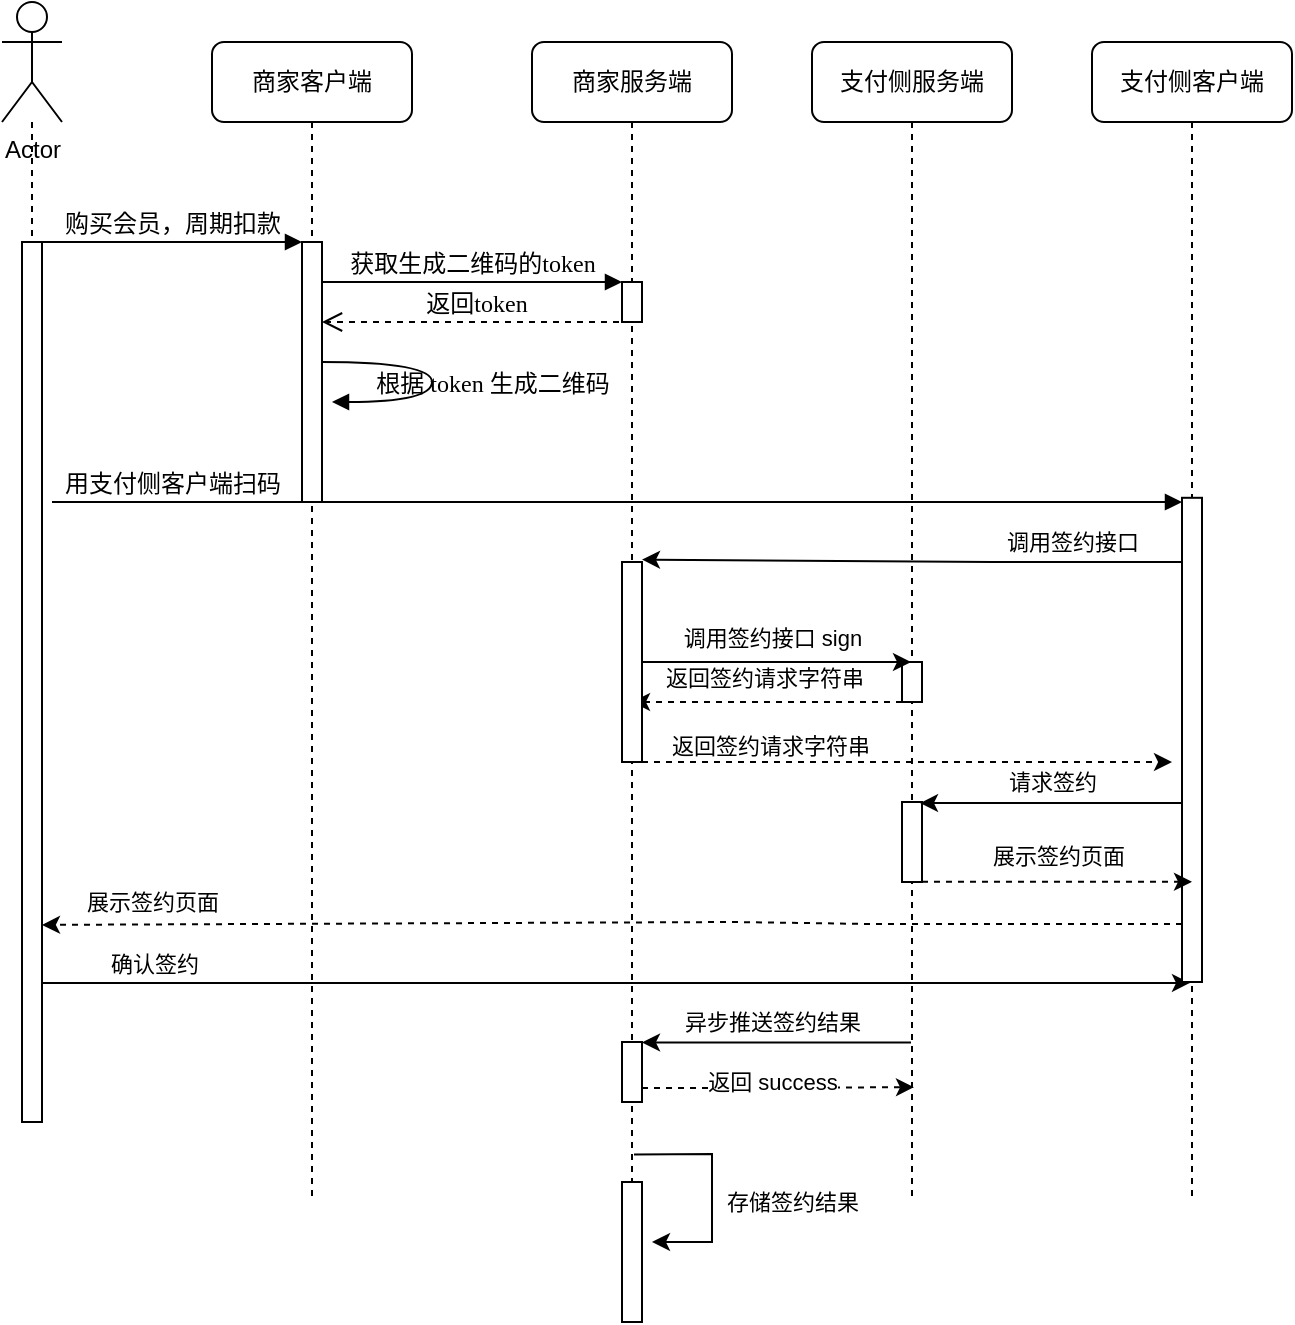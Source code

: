 <mxfile version="20.5.3" type="github">
  <diagram name="Page-1" id="13e1069c-82ec-6db2-03f1-153e76fe0fe0">
    <mxGraphModel dx="946" dy="504" grid="1" gridSize="10" guides="1" tooltips="1" connect="1" arrows="1" fold="1" page="1" pageScale="1" pageWidth="1100" pageHeight="850" background="none" math="0" shadow="0">
      <root>
        <mxCell id="0" />
        <mxCell id="1" parent="0" />
        <mxCell id="7baba1c4bc27f4b0-2" value="商家客户端" style="shape=umlLifeline;perimeter=lifelinePerimeter;whiteSpace=wrap;html=1;container=0;collapsible=0;recursiveResize=0;outlineConnect=0;rounded=1;shadow=0;comic=0;labelBackgroundColor=none;strokeWidth=1;fontFamily=Verdana;fontSize=12;align=center;movable=1;resizable=1;rotatable=1;deletable=1;editable=1;connectable=1;" parent="1" vertex="1">
          <mxGeometry x="240" y="80" width="100" height="580" as="geometry" />
        </mxCell>
        <mxCell id="7baba1c4bc27f4b0-3" value="商家服务端" style="shape=umlLifeline;perimeter=lifelinePerimeter;whiteSpace=wrap;html=1;container=0;collapsible=0;recursiveResize=0;outlineConnect=0;rounded=1;shadow=0;comic=0;labelBackgroundColor=none;strokeWidth=1;fontFamily=Verdana;fontSize=12;align=center;movable=1;resizable=1;rotatable=1;deletable=1;editable=1;connectable=1;" parent="1" vertex="1">
          <mxGeometry x="400" y="80" width="100" height="580" as="geometry" />
        </mxCell>
        <mxCell id="5JG0KDtT1o3uyb9HSPic-41" style="edgeStyle=none;rounded=0;orthogonalLoop=1;jettySize=auto;html=1;entryX=1;entryY=0.007;entryDx=0;entryDy=0;entryPerimeter=0;endArrow=classic;endFill=1;" edge="1" parent="1" source="7baba1c4bc27f4b0-4" target="5JG0KDtT1o3uyb9HSPic-40">
          <mxGeometry relative="1" as="geometry" />
        </mxCell>
        <mxCell id="5JG0KDtT1o3uyb9HSPic-42" value="异步推送签约结果" style="edgeLabel;html=1;align=center;verticalAlign=middle;resizable=0;points=[];" vertex="1" connectable="0" parent="5JG0KDtT1o3uyb9HSPic-41">
          <mxGeometry x="0.346" y="1" relative="1" as="geometry">
            <mxPoint x="21" y="-11" as="offset" />
          </mxGeometry>
        </mxCell>
        <mxCell id="7baba1c4bc27f4b0-4" value="支付侧服务端" style="shape=umlLifeline;perimeter=lifelinePerimeter;whiteSpace=wrap;html=1;container=0;collapsible=0;recursiveResize=0;outlineConnect=0;rounded=1;shadow=0;comic=0;labelBackgroundColor=none;strokeWidth=1;fontFamily=Verdana;fontSize=12;align=center;movable=1;resizable=1;rotatable=1;deletable=1;editable=1;connectable=1;" parent="1" vertex="1">
          <mxGeometry x="540" y="80" width="100" height="580" as="geometry" />
        </mxCell>
        <mxCell id="7baba1c4bc27f4b0-5" value="支付侧客户端" style="shape=umlLifeline;perimeter=lifelinePerimeter;whiteSpace=wrap;html=1;container=0;collapsible=0;recursiveResize=0;outlineConnect=0;rounded=1;shadow=0;comic=0;labelBackgroundColor=none;strokeWidth=1;fontFamily=Verdana;fontSize=12;align=center;movable=1;resizable=1;rotatable=1;deletable=1;editable=1;connectable=1;" parent="1" vertex="1">
          <mxGeometry x="680" y="80" width="100" height="580" as="geometry" />
        </mxCell>
        <mxCell id="7baba1c4bc27f4b0-22" value="" style="html=1;points=[];perimeter=orthogonalPerimeter;rounded=0;shadow=0;comic=0;labelBackgroundColor=none;strokeWidth=1;fontFamily=Verdana;fontSize=12;align=center;container=0;movable=1;resizable=1;rotatable=1;deletable=1;editable=1;connectable=1;" parent="1" vertex="1">
          <mxGeometry x="585" y="460" width="10" height="40" as="geometry" />
        </mxCell>
        <mxCell id="7baba1c4bc27f4b0-34" value="" style="html=1;points=[];perimeter=orthogonalPerimeter;rounded=0;shadow=0;comic=0;labelBackgroundColor=none;strokeWidth=1;fontFamily=Verdana;fontSize=12;align=center;container=0;movable=1;resizable=1;rotatable=1;deletable=1;editable=1;connectable=1;" parent="1" vertex="1">
          <mxGeometry x="445" y="650" width="10" height="70" as="geometry" />
        </mxCell>
        <mxCell id="7baba1c4bc27f4b0-37" value="" style="html=1;points=[];perimeter=orthogonalPerimeter;rounded=0;shadow=0;comic=0;labelBackgroundColor=none;strokeWidth=1;fontFamily=Verdana;fontSize=12;align=center;container=0;movable=1;resizable=1;rotatable=1;deletable=1;editable=1;connectable=1;" parent="1" vertex="1">
          <mxGeometry x="585" y="390" width="10" height="20" as="geometry" />
        </mxCell>
        <mxCell id="5JG0KDtT1o3uyb9HSPic-38" style="edgeStyle=none;rounded=0;orthogonalLoop=1;jettySize=auto;html=1;entryX=0.4;entryY=1.002;entryDx=0;entryDy=0;entryPerimeter=0;endArrow=classic;endFill=1;" edge="1" parent="1" source="7baba1c4bc27f4b0-9" target="7baba1c4bc27f4b0-19">
          <mxGeometry relative="1" as="geometry" />
        </mxCell>
        <mxCell id="5JG0KDtT1o3uyb9HSPic-39" value="确认签约" style="edgeLabel;html=1;align=center;verticalAlign=middle;resizable=0;points=[];" vertex="1" connectable="0" parent="5JG0KDtT1o3uyb9HSPic-38">
          <mxGeometry x="-0.805" y="-1" relative="1" as="geometry">
            <mxPoint y="-11" as="offset" />
          </mxGeometry>
        </mxCell>
        <mxCell id="7baba1c4bc27f4b0-9" value="" style="html=1;points=[];perimeter=orthogonalPerimeter;rounded=0;shadow=0;comic=0;labelBackgroundColor=none;strokeWidth=1;fontFamily=Verdana;fontSize=12;align=center;container=0;movable=1;resizable=1;rotatable=1;deletable=1;editable=1;connectable=1;" parent="1" vertex="1">
          <mxGeometry x="145" y="180" width="10" height="440" as="geometry" />
        </mxCell>
        <mxCell id="5JG0KDtT1o3uyb9HSPic-24" style="edgeStyle=none;rounded=0;orthogonalLoop=1;jettySize=auto;html=1;dashed=1;endArrow=classic;endFill=1;" edge="1" parent="1" source="7baba1c4bc27f4b0-37" target="7baba1c4bc27f4b0-3">
          <mxGeometry relative="1" as="geometry">
            <mxPoint x="460" y="420" as="targetPoint" />
            <Array as="points">
              <mxPoint x="470" y="410" />
            </Array>
          </mxGeometry>
        </mxCell>
        <mxCell id="5JG0KDtT1o3uyb9HSPic-25" value="返回签约请求字符串" style="edgeLabel;html=1;align=center;verticalAlign=middle;resizable=0;points=[];container=0;" vertex="1" connectable="0" parent="5JG0KDtT1o3uyb9HSPic-24">
          <mxGeometry x="0.039" y="2" relative="1" as="geometry">
            <mxPoint x="1" y="-14" as="offset" />
          </mxGeometry>
        </mxCell>
        <mxCell id="5JG0KDtT1o3uyb9HSPic-5" style="rounded=0;orthogonalLoop=1;jettySize=auto;html=1;dashed=1;endArrow=none;endFill=0;movable=1;resizable=1;rotatable=1;deletable=1;editable=1;connectable=1;" edge="1" parent="1" source="5JG0KDtT1o3uyb9HSPic-2" target="7baba1c4bc27f4b0-9">
          <mxGeometry relative="1" as="geometry" />
        </mxCell>
        <mxCell id="5JG0KDtT1o3uyb9HSPic-2" value="Actor" style="shape=umlActor;verticalLabelPosition=bottom;verticalAlign=top;html=1;outlineConnect=0;container=0;movable=1;resizable=1;rotatable=1;deletable=1;editable=1;connectable=1;" vertex="1" parent="1">
          <mxGeometry x="135" y="60" width="30" height="60" as="geometry" />
        </mxCell>
        <mxCell id="5JG0KDtT1o3uyb9HSPic-8" value="用支付侧客户端扫码" style="html=1;verticalAlign=bottom;endArrow=block;labelBackgroundColor=none;fontFamily=Verdana;fontSize=12;movable=1;resizable=1;rotatable=1;deletable=1;editable=1;connectable=1;" edge="1" parent="1">
          <mxGeometry x="-0.788" relative="1" as="geometry">
            <mxPoint x="160" y="310" as="sourcePoint" />
            <mxPoint x="725" y="310" as="targetPoint" />
            <mxPoint as="offset" />
          </mxGeometry>
        </mxCell>
        <mxCell id="5JG0KDtT1o3uyb9HSPic-28" style="edgeStyle=none;rounded=0;orthogonalLoop=1;jettySize=auto;html=1;endArrow=classic;endFill=1;entryX=0.9;entryY=0.013;entryDx=0;entryDy=0;entryPerimeter=0;" edge="1" parent="1" source="7baba1c4bc27f4b0-19" target="7baba1c4bc27f4b0-22">
          <mxGeometry relative="1" as="geometry">
            <mxPoint x="600" y="460" as="targetPoint" />
          </mxGeometry>
        </mxCell>
        <mxCell id="5JG0KDtT1o3uyb9HSPic-29" value="请求签约" style="edgeLabel;html=1;align=center;verticalAlign=middle;resizable=0;points=[];container=0;" vertex="1" connectable="0" parent="5JG0KDtT1o3uyb9HSPic-28">
          <mxGeometry x="0.176" relative="1" as="geometry">
            <mxPoint x="12" y="-11" as="offset" />
          </mxGeometry>
        </mxCell>
        <mxCell id="5JG0KDtT1o3uyb9HSPic-33" value="" style="edgeStyle=none;rounded=0;orthogonalLoop=1;jettySize=auto;html=1;entryX=1;entryY=0.776;entryDx=0;entryDy=0;entryPerimeter=0;dashed=1;endArrow=classic;endFill=1;" edge="1" parent="1" source="7baba1c4bc27f4b0-19" target="7baba1c4bc27f4b0-9">
          <mxGeometry relative="1" as="geometry">
            <Array as="points">
              <mxPoint x="570" y="521" />
              <mxPoint x="500" y="520" />
            </Array>
          </mxGeometry>
        </mxCell>
        <mxCell id="5JG0KDtT1o3uyb9HSPic-34" value="展示签约页面" style="edgeLabel;html=1;align=center;verticalAlign=middle;resizable=0;points=[];container=0;" vertex="1" connectable="0" parent="5JG0KDtT1o3uyb9HSPic-33">
          <mxGeometry x="0.716" y="-3" relative="1" as="geometry">
            <mxPoint x="-26" y="-8" as="offset" />
          </mxGeometry>
        </mxCell>
        <mxCell id="7baba1c4bc27f4b0-19" value="" style="html=1;points=[];perimeter=orthogonalPerimeter;rounded=0;shadow=0;comic=0;labelBackgroundColor=none;strokeWidth=1;fontFamily=Verdana;fontSize=12;align=center;movable=1;resizable=1;rotatable=1;deletable=1;editable=1;connectable=1;container=0;" parent="1" vertex="1">
          <mxGeometry x="725" y="307.9" width="10" height="242.1" as="geometry" />
        </mxCell>
        <mxCell id="5JG0KDtT1o3uyb9HSPic-31" style="edgeStyle=none;rounded=0;orthogonalLoop=1;jettySize=auto;html=1;entryX=0.5;entryY=0.793;entryDx=0;entryDy=0;entryPerimeter=0;dashed=1;endArrow=classic;endFill=1;" edge="1" parent="1" source="7baba1c4bc27f4b0-22" target="7baba1c4bc27f4b0-19">
          <mxGeometry relative="1" as="geometry" />
        </mxCell>
        <mxCell id="5JG0KDtT1o3uyb9HSPic-32" value="展示签约页面" style="edgeLabel;html=1;align=center;verticalAlign=middle;resizable=0;points=[];container=0;" vertex="1" connectable="0" parent="5JG0KDtT1o3uyb9HSPic-31">
          <mxGeometry x="0.423" y="-2" relative="1" as="geometry">
            <mxPoint x="-28" y="-15" as="offset" />
          </mxGeometry>
        </mxCell>
        <mxCell id="7baba1c4bc27f4b0-10" value="" style="html=1;points=[];perimeter=orthogonalPerimeter;rounded=0;shadow=0;comic=0;labelBackgroundColor=none;strokeWidth=1;fontFamily=Verdana;fontSize=12;align=center;container=0;movable=1;resizable=1;rotatable=1;deletable=1;editable=1;connectable=1;" parent="1" vertex="1">
          <mxGeometry x="285" y="180" width="10" height="130" as="geometry" />
        </mxCell>
        <mxCell id="7baba1c4bc27f4b0-11" value="购买会员，周期扣款" style="html=1;verticalAlign=bottom;endArrow=block;entryX=0;entryY=0;labelBackgroundColor=none;fontFamily=Verdana;fontSize=12;edgeStyle=elbowEdgeStyle;elbow=vertical;movable=1;resizable=1;rotatable=1;deletable=1;editable=1;connectable=1;" parent="1" source="7baba1c4bc27f4b0-9" target="7baba1c4bc27f4b0-10" edge="1">
          <mxGeometry relative="1" as="geometry">
            <mxPoint x="220" y="190" as="sourcePoint" />
          </mxGeometry>
        </mxCell>
        <mxCell id="5JG0KDtT1o3uyb9HSPic-6" value="返回token" style="html=1;verticalAlign=bottom;endArrow=open;dashed=1;endSize=8;labelBackgroundColor=none;fontFamily=Verdana;fontSize=12;edgeStyle=elbowEdgeStyle;elbow=horizontal;movable=1;resizable=1;rotatable=1;deletable=1;editable=1;connectable=1;" edge="1" parent="1" source="7baba1c4bc27f4b0-3">
          <mxGeometry relative="1" as="geometry">
            <mxPoint x="295" y="220" as="targetPoint" />
            <Array as="points">
              <mxPoint x="370" y="220" />
              <mxPoint x="400" y="220" />
            </Array>
            <mxPoint x="425" y="220" as="sourcePoint" />
          </mxGeometry>
        </mxCell>
        <mxCell id="5JG0KDtT1o3uyb9HSPic-7" value="根据 token 生成二维码" style="html=1;verticalAlign=bottom;endArrow=block;labelBackgroundColor=none;fontFamily=Verdana;fontSize=12;elbow=vertical;edgeStyle=orthogonalEdgeStyle;curved=1;exitX=1.038;exitY=0.345;exitPerimeter=0;movable=1;resizable=1;rotatable=1;deletable=1;editable=1;connectable=1;" edge="1" parent="1">
          <mxGeometry x="0.2" y="-30" relative="1" as="geometry">
            <mxPoint x="295.0" y="240.0" as="sourcePoint" />
            <mxPoint x="300" y="260" as="targetPoint" />
            <Array as="points">
              <mxPoint x="350" y="240" />
              <mxPoint x="350" y="260" />
              <mxPoint x="300" y="260" />
            </Array>
            <mxPoint x="30" y="30" as="offset" />
          </mxGeometry>
        </mxCell>
        <mxCell id="7baba1c4bc27f4b0-13" value="" style="html=1;points=[];perimeter=orthogonalPerimeter;rounded=0;shadow=0;comic=0;labelBackgroundColor=none;strokeWidth=1;fontFamily=Verdana;fontSize=12;align=center;container=0;movable=1;resizable=1;rotatable=1;deletable=1;editable=1;connectable=1;" parent="1" vertex="1">
          <mxGeometry x="445" y="200" width="10" height="20" as="geometry" />
        </mxCell>
        <mxCell id="7baba1c4bc27f4b0-14" value="获取生成二维码的token" style="html=1;verticalAlign=bottom;endArrow=block;entryX=0;entryY=0;labelBackgroundColor=none;fontFamily=Verdana;fontSize=12;edgeStyle=elbowEdgeStyle;elbow=vertical;movable=1;resizable=1;rotatable=1;deletable=1;editable=1;connectable=1;" parent="1" source="7baba1c4bc27f4b0-10" target="7baba1c4bc27f4b0-13" edge="1">
          <mxGeometry relative="1" as="geometry">
            <mxPoint x="370" y="200" as="sourcePoint" />
          </mxGeometry>
        </mxCell>
        <mxCell id="5JG0KDtT1o3uyb9HSPic-20" value="" style="edgeStyle=none;rounded=0;orthogonalLoop=1;jettySize=auto;html=1;endArrow=classic;endFill=1;" edge="1" parent="1" source="5JG0KDtT1o3uyb9HSPic-12" target="7baba1c4bc27f4b0-4">
          <mxGeometry relative="1" as="geometry">
            <Array as="points">
              <mxPoint x="490" y="390" />
            </Array>
          </mxGeometry>
        </mxCell>
        <mxCell id="5JG0KDtT1o3uyb9HSPic-21" value="调用签约接口 sign" style="edgeLabel;html=1;align=center;verticalAlign=middle;resizable=0;points=[];container=0;" vertex="1" connectable="0" parent="5JG0KDtT1o3uyb9HSPic-20">
          <mxGeometry x="-0.257" y="5" relative="1" as="geometry">
            <mxPoint x="15" y="-7" as="offset" />
          </mxGeometry>
        </mxCell>
        <mxCell id="5JG0KDtT1o3uyb9HSPic-12" value="" style="html=1;points=[];perimeter=orthogonalPerimeter;container=0;" vertex="1" parent="1">
          <mxGeometry x="445" y="340" width="10" height="100" as="geometry" />
        </mxCell>
        <mxCell id="5JG0KDtT1o3uyb9HSPic-26" style="edgeStyle=none;rounded=0;orthogonalLoop=1;jettySize=auto;html=1;dashed=1;endArrow=classic;endFill=1;" edge="1" parent="1" source="5JG0KDtT1o3uyb9HSPic-12">
          <mxGeometry relative="1" as="geometry">
            <mxPoint x="720" y="440" as="targetPoint" />
          </mxGeometry>
        </mxCell>
        <mxCell id="5JG0KDtT1o3uyb9HSPic-27" value="返回签约请求字符串" style="edgeLabel;html=1;align=center;verticalAlign=middle;resizable=0;points=[];container=0;" vertex="1" connectable="0" parent="5JG0KDtT1o3uyb9HSPic-26">
          <mxGeometry x="-0.668" y="-3" relative="1" as="geometry">
            <mxPoint x="20" y="-11" as="offset" />
          </mxGeometry>
        </mxCell>
        <mxCell id="5JG0KDtT1o3uyb9HSPic-13" style="edgeStyle=none;rounded=0;orthogonalLoop=1;jettySize=auto;html=1;endArrow=classic;endFill=1;entryX=1;entryY=-0.012;entryDx=0;entryDy=0;entryPerimeter=0;" edge="1" parent="1" source="7baba1c4bc27f4b0-19" target="5JG0KDtT1o3uyb9HSPic-12">
          <mxGeometry relative="1" as="geometry">
            <Array as="points">
              <mxPoint x="630" y="340" />
            </Array>
          </mxGeometry>
        </mxCell>
        <mxCell id="5JG0KDtT1o3uyb9HSPic-15" value="调用签约接口" style="edgeLabel;html=1;align=center;verticalAlign=middle;resizable=0;points=[];container=0;" vertex="1" connectable="0" parent="5JG0KDtT1o3uyb9HSPic-13">
          <mxGeometry x="0.082" y="2" relative="1" as="geometry">
            <mxPoint x="91" y="-12" as="offset" />
          </mxGeometry>
        </mxCell>
        <mxCell id="5JG0KDtT1o3uyb9HSPic-43" style="edgeStyle=none;rounded=0;orthogonalLoop=1;jettySize=auto;html=1;entryX=0.51;entryY=0.901;entryDx=0;entryDy=0;entryPerimeter=0;endArrow=classic;endFill=1;dashed=1;" edge="1" parent="1" source="5JG0KDtT1o3uyb9HSPic-40" target="7baba1c4bc27f4b0-4">
          <mxGeometry relative="1" as="geometry">
            <Array as="points">
              <mxPoint x="500" y="603" />
            </Array>
          </mxGeometry>
        </mxCell>
        <mxCell id="5JG0KDtT1o3uyb9HSPic-44" value="返回 success" style="edgeLabel;html=1;align=center;verticalAlign=middle;resizable=0;points=[];" vertex="1" connectable="0" parent="5JG0KDtT1o3uyb9HSPic-43">
          <mxGeometry x="-0.412" relative="1" as="geometry">
            <mxPoint x="25" y="-3" as="offset" />
          </mxGeometry>
        </mxCell>
        <mxCell id="5JG0KDtT1o3uyb9HSPic-40" value="" style="html=1;points=[];perimeter=orthogonalPerimeter;rounded=0;shadow=0;comic=0;labelBackgroundColor=none;strokeWidth=1;fontFamily=Verdana;fontSize=12;align=center;container=0;movable=1;resizable=1;rotatable=1;deletable=1;editable=1;connectable=1;" vertex="1" parent="1">
          <mxGeometry x="445" y="580" width="10" height="30" as="geometry" />
        </mxCell>
        <mxCell id="5JG0KDtT1o3uyb9HSPic-46" value="存储签约结果" style="endArrow=classic;html=1;rounded=0;exitX=0.51;exitY=0.959;exitDx=0;exitDy=0;exitPerimeter=0;endFill=1;" edge="1" parent="1" source="7baba1c4bc27f4b0-3">
          <mxGeometry x="0.115" y="40" width="50" height="50" relative="1" as="geometry">
            <mxPoint x="520" y="510" as="sourcePoint" />
            <mxPoint x="460" y="680" as="targetPoint" />
            <Array as="points">
              <mxPoint x="490" y="636" />
              <mxPoint x="490" y="680" />
            </Array>
            <mxPoint as="offset" />
          </mxGeometry>
        </mxCell>
      </root>
    </mxGraphModel>
  </diagram>
</mxfile>
